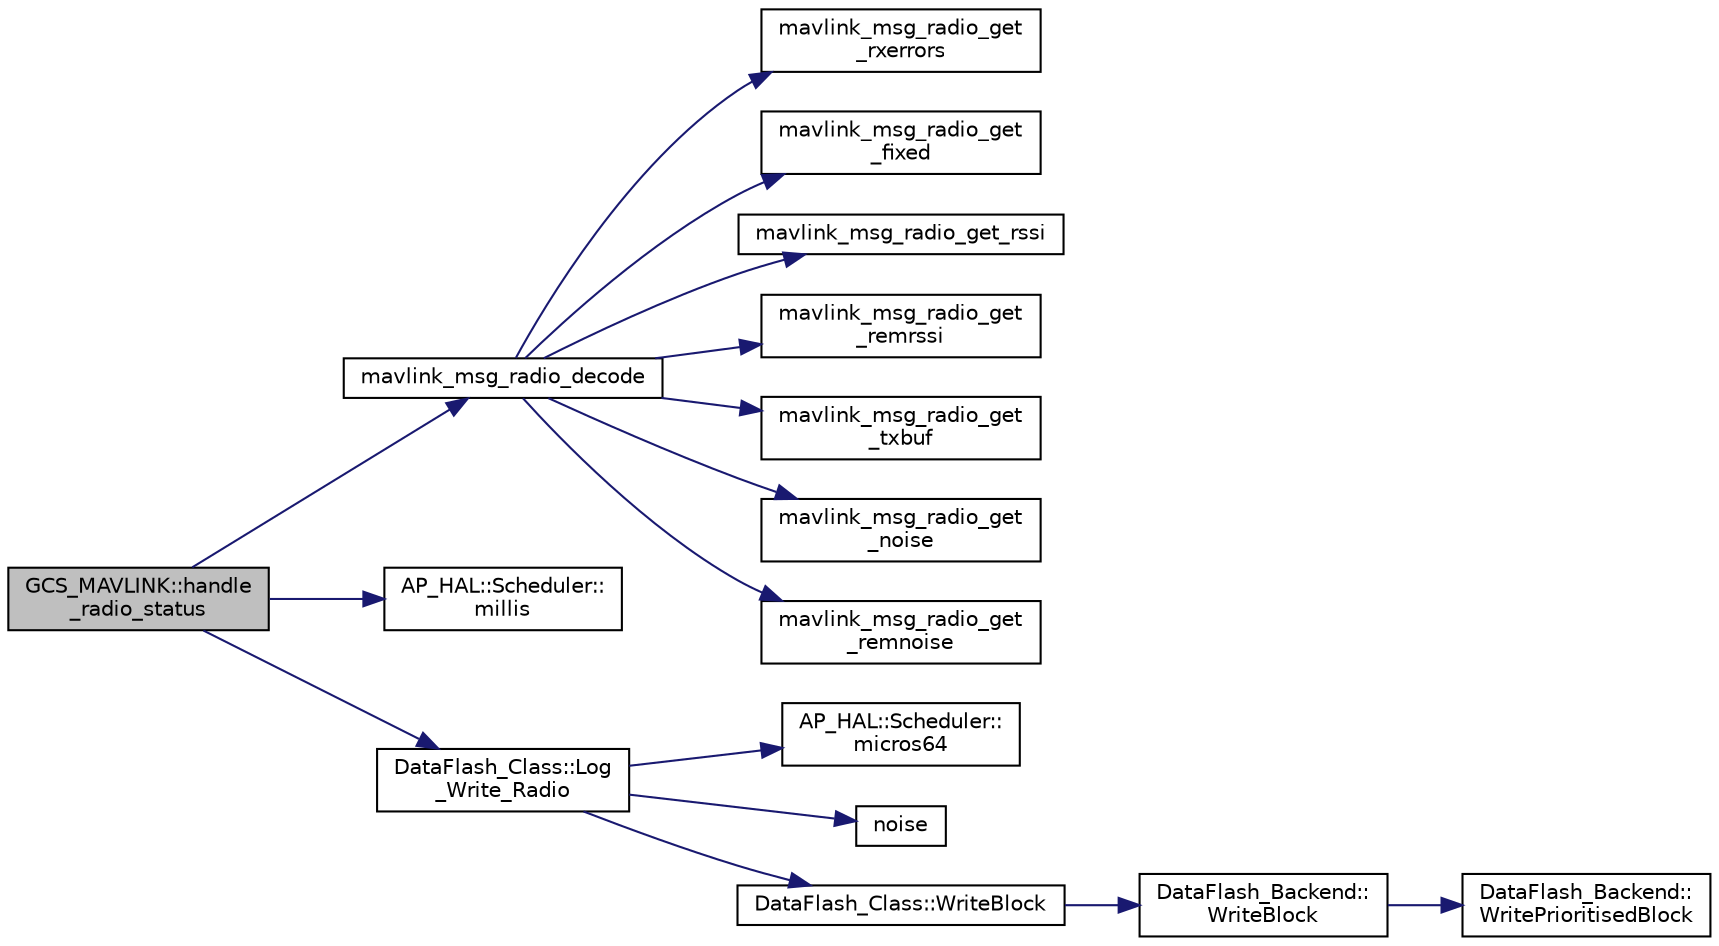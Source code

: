 digraph "GCS_MAVLINK::handle_radio_status"
{
 // INTERACTIVE_SVG=YES
  edge [fontname="Helvetica",fontsize="10",labelfontname="Helvetica",labelfontsize="10"];
  node [fontname="Helvetica",fontsize="10",shape=record];
  rankdir="LR";
  Node1 [label="GCS_MAVLINK::handle\l_radio_status",height=0.2,width=0.4,color="black", fillcolor="grey75", style="filled", fontcolor="black"];
  Node1 -> Node2 [color="midnightblue",fontsize="10",style="solid",fontname="Helvetica"];
  Node2 [label="mavlink_msg_radio_decode",height=0.2,width=0.4,color="black", fillcolor="white", style="filled",URL="$mavlink__msg__radio_8h.html#ac383b3c9490d8d32fede7e018b7474cc",tooltip="Decode a radio message into a struct. "];
  Node2 -> Node3 [color="midnightblue",fontsize="10",style="solid",fontname="Helvetica"];
  Node3 [label="mavlink_msg_radio_get\l_rxerrors",height=0.2,width=0.4,color="black", fillcolor="white", style="filled",URL="$mavlink__msg__radio_8h.html#ab3a4f1be755230d0178e995e09aac70a",tooltip="Get field rxerrors from radio message. "];
  Node2 -> Node4 [color="midnightblue",fontsize="10",style="solid",fontname="Helvetica"];
  Node4 [label="mavlink_msg_radio_get\l_fixed",height=0.2,width=0.4,color="black", fillcolor="white", style="filled",URL="$mavlink__msg__radio_8h.html#a2a23b4e78bc52ab0062f5ba7f18ede49",tooltip="Get field fixed from radio message. "];
  Node2 -> Node5 [color="midnightblue",fontsize="10",style="solid",fontname="Helvetica"];
  Node5 [label="mavlink_msg_radio_get_rssi",height=0.2,width=0.4,color="black", fillcolor="white", style="filled",URL="$mavlink__msg__radio_8h.html#a7fbb5177f5ced9e3ae03d3a856482086",tooltip="Send a radio message. "];
  Node2 -> Node6 [color="midnightblue",fontsize="10",style="solid",fontname="Helvetica"];
  Node6 [label="mavlink_msg_radio_get\l_remrssi",height=0.2,width=0.4,color="black", fillcolor="white", style="filled",URL="$mavlink__msg__radio_8h.html#a3b9c39d46bfa02a5e62228dde508b220",tooltip="Get field remrssi from radio message. "];
  Node2 -> Node7 [color="midnightblue",fontsize="10",style="solid",fontname="Helvetica"];
  Node7 [label="mavlink_msg_radio_get\l_txbuf",height=0.2,width=0.4,color="black", fillcolor="white", style="filled",URL="$mavlink__msg__radio_8h.html#a0871875dff91c74f9c5c592543dcecaf",tooltip="Get field txbuf from radio message. "];
  Node2 -> Node8 [color="midnightblue",fontsize="10",style="solid",fontname="Helvetica"];
  Node8 [label="mavlink_msg_radio_get\l_noise",height=0.2,width=0.4,color="black", fillcolor="white", style="filled",URL="$mavlink__msg__radio_8h.html#a83b1d27cef3bce6d5166ec63e3967748",tooltip="Get field noise from radio message. "];
  Node2 -> Node9 [color="midnightblue",fontsize="10",style="solid",fontname="Helvetica"];
  Node9 [label="mavlink_msg_radio_get\l_remnoise",height=0.2,width=0.4,color="black", fillcolor="white", style="filled",URL="$mavlink__msg__radio_8h.html#a04af49cc6796ce3e2a3c3d6688c91cfb",tooltip="Get field remnoise from radio message. "];
  Node1 -> Node10 [color="midnightblue",fontsize="10",style="solid",fontname="Helvetica"];
  Node10 [label="AP_HAL::Scheduler::\lmillis",height=0.2,width=0.4,color="black", fillcolor="white", style="filled",URL="$classAP__HAL_1_1Scheduler.html#a26b68339fc68a562d8d3a1238d0ec8c1"];
  Node1 -> Node11 [color="midnightblue",fontsize="10",style="solid",fontname="Helvetica"];
  Node11 [label="DataFlash_Class::Log\l_Write_Radio",height=0.2,width=0.4,color="black", fillcolor="white", style="filled",URL="$classDataFlash__Class.html#ae26cdaa597f952193b6be4436d55c7d6"];
  Node11 -> Node12 [color="midnightblue",fontsize="10",style="solid",fontname="Helvetica"];
  Node12 [label="AP_HAL::Scheduler::\lmicros64",height=0.2,width=0.4,color="black", fillcolor="white", style="filled",URL="$classAP__HAL_1_1Scheduler.html#acfe178fdca7f8d9b22a939b3aac1a84f"];
  Node11 -> Node13 [color="midnightblue",fontsize="10",style="solid",fontname="Helvetica"];
  Node13 [label="noise",height=0.2,width=0.4,color="black", fillcolor="white", style="filled",URL="$Derivative_8cpp.html#a430ab649ea04b609ea794c746bfee4ba"];
  Node11 -> Node14 [color="midnightblue",fontsize="10",style="solid",fontname="Helvetica"];
  Node14 [label="DataFlash_Class::WriteBlock",height=0.2,width=0.4,color="black", fillcolor="white", style="filled",URL="$classDataFlash__Class.html#a2838cdd106ad3dd8da69a45dd64117ca"];
  Node14 -> Node15 [color="midnightblue",fontsize="10",style="solid",fontname="Helvetica"];
  Node15 [label="DataFlash_Backend::\lWriteBlock",height=0.2,width=0.4,color="black", fillcolor="white", style="filled",URL="$classDataFlash__Backend.html#aed94b3ad1fd7333ddd7c2e20c3433d52"];
  Node15 -> Node16 [color="midnightblue",fontsize="10",style="solid",fontname="Helvetica"];
  Node16 [label="DataFlash_Backend::\lWritePrioritisedBlock",height=0.2,width=0.4,color="black", fillcolor="white", style="filled",URL="$classDataFlash__Backend.html#a0807326aa0d3df61375bc1c949d2a125"];
}
